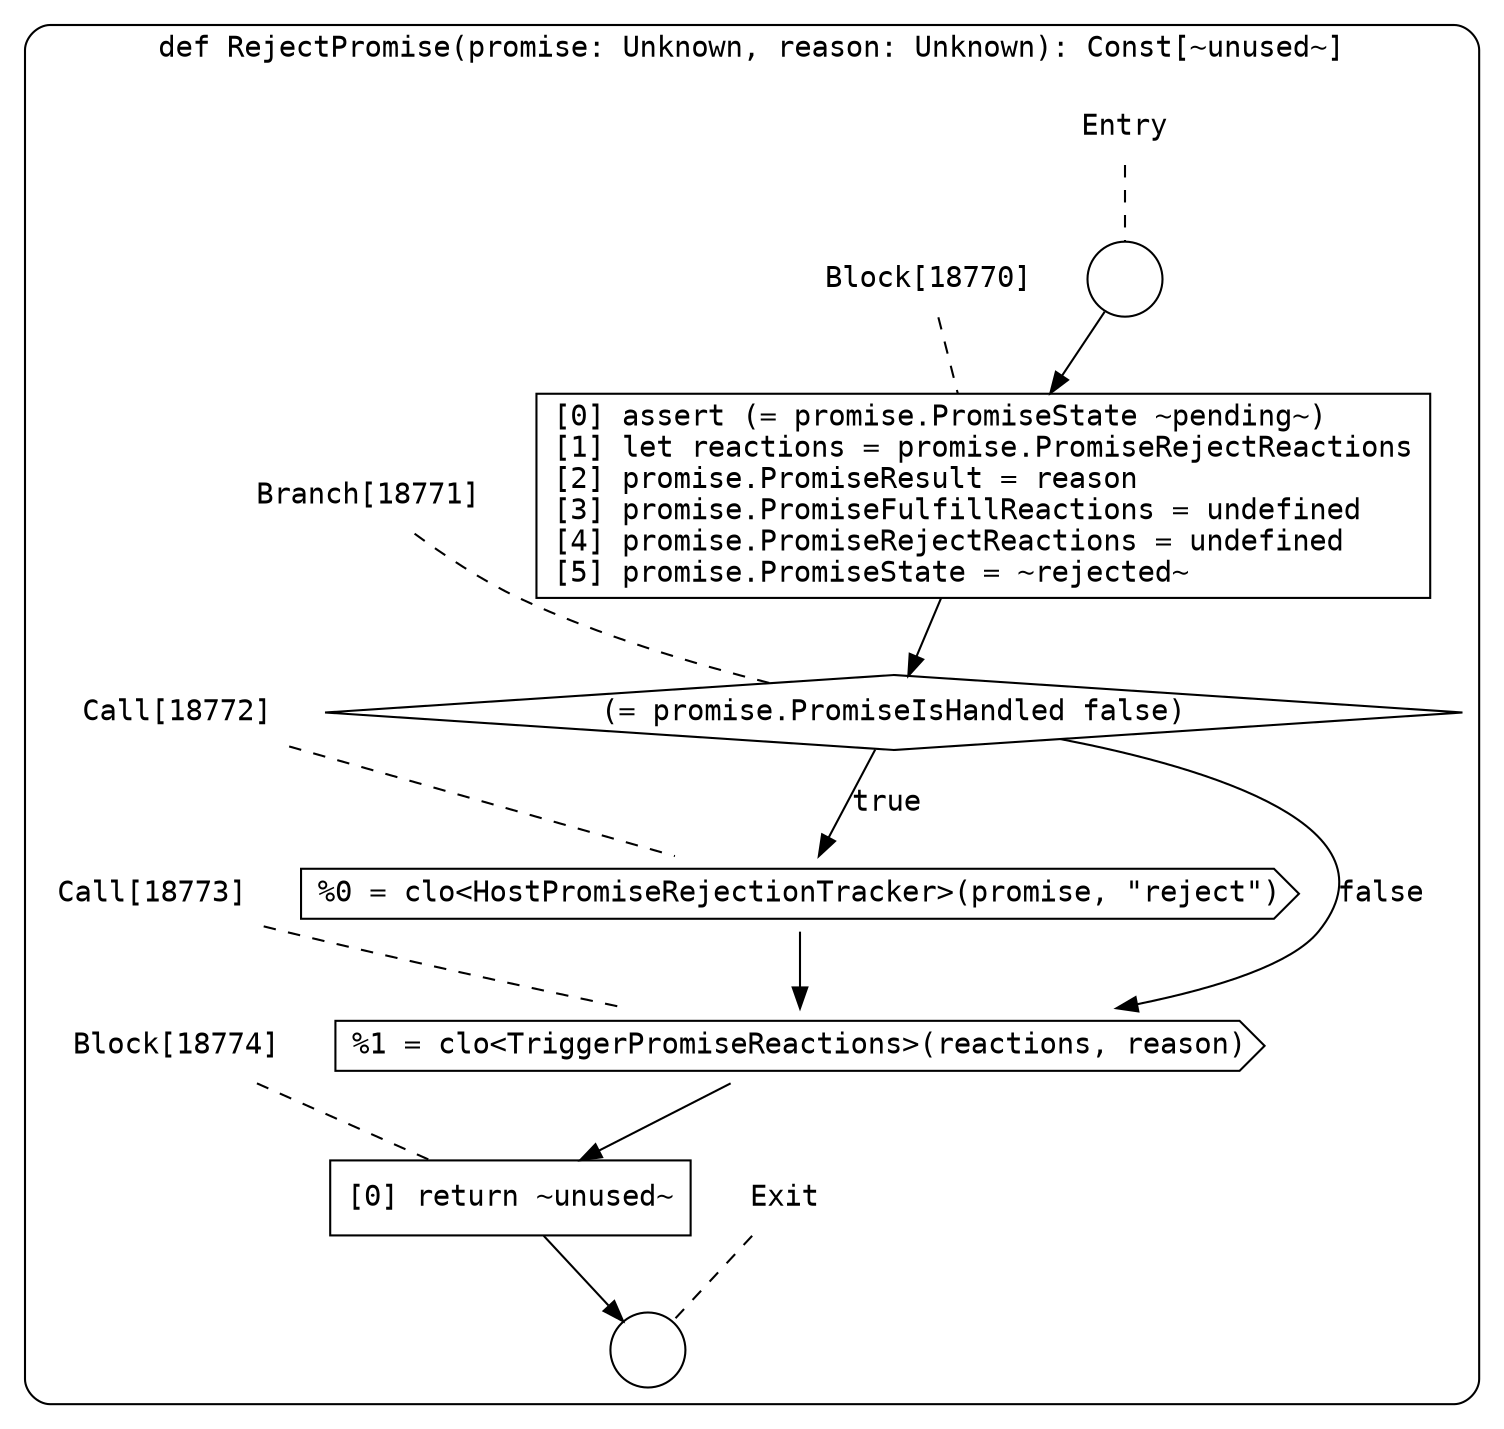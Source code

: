 digraph {
  graph [fontname = "Consolas"]
  node [fontname = "Consolas"]
  edge [fontname = "Consolas"]
  subgraph cluster2574 {
    label = "def RejectPromise(promise: Unknown, reason: Unknown): Const[~unused~]"
    style = rounded
    cluster2574_entry_name [shape=none, label=<<font color="black">Entry</font>>]
    cluster2574_entry_name -> cluster2574_entry [arrowhead=none, color="black", style=dashed]
    cluster2574_entry [shape=circle label=" " color="black" fillcolor="white" style=filled]
    cluster2574_entry -> node18770 [color="black"]
    cluster2574_exit_name [shape=none, label=<<font color="black">Exit</font>>]
    cluster2574_exit_name -> cluster2574_exit [arrowhead=none, color="black", style=dashed]
    cluster2574_exit [shape=circle label=" " color="black" fillcolor="white" style=filled]
    node18770_name [shape=none, label=<<font color="black">Block[18770]</font>>]
    node18770_name -> node18770 [arrowhead=none, color="black", style=dashed]
    node18770 [shape=box, label=<<font color="black">[0] assert (= promise.PromiseState ~pending~)<BR ALIGN="LEFT"/>[1] let reactions = promise.PromiseRejectReactions<BR ALIGN="LEFT"/>[2] promise.PromiseResult = reason<BR ALIGN="LEFT"/>[3] promise.PromiseFulfillReactions = undefined<BR ALIGN="LEFT"/>[4] promise.PromiseRejectReactions = undefined<BR ALIGN="LEFT"/>[5] promise.PromiseState = ~rejected~<BR ALIGN="LEFT"/></font>> color="black" fillcolor="white", style=filled]
    node18770 -> node18771 [color="black"]
    node18771_name [shape=none, label=<<font color="black">Branch[18771]</font>>]
    node18771_name -> node18771 [arrowhead=none, color="black", style=dashed]
    node18771 [shape=diamond, label=<<font color="black">(= promise.PromiseIsHandled false)</font>> color="black" fillcolor="white", style=filled]
    node18771 -> node18772 [label=<<font color="black">true</font>> color="black"]
    node18771 -> node18773 [label=<<font color="black">false</font>> color="black"]
    node18772_name [shape=none, label=<<font color="black">Call[18772]</font>>]
    node18772_name -> node18772 [arrowhead=none, color="black", style=dashed]
    node18772 [shape=cds, label=<<font color="black">%0 = clo&lt;HostPromiseRejectionTracker&gt;(promise, &quot;reject&quot;)</font>> color="black" fillcolor="white", style=filled]
    node18772 -> node18773 [color="black"]
    node18773_name [shape=none, label=<<font color="black">Call[18773]</font>>]
    node18773_name -> node18773 [arrowhead=none, color="black", style=dashed]
    node18773 [shape=cds, label=<<font color="black">%1 = clo&lt;TriggerPromiseReactions&gt;(reactions, reason)</font>> color="black" fillcolor="white", style=filled]
    node18773 -> node18774 [color="black"]
    node18774_name [shape=none, label=<<font color="black">Block[18774]</font>>]
    node18774_name -> node18774 [arrowhead=none, color="black", style=dashed]
    node18774 [shape=box, label=<<font color="black">[0] return ~unused~<BR ALIGN="LEFT"/></font>> color="black" fillcolor="white", style=filled]
    node18774 -> cluster2574_exit [color="black"]
  }
}